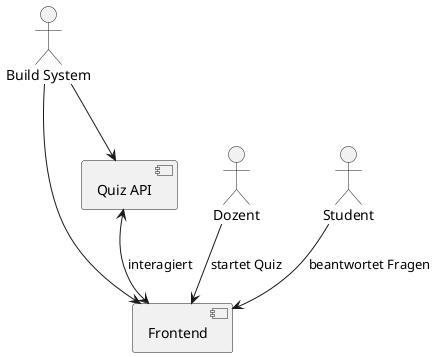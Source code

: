@startuml
[Frontend] as frontend
[Quiz API] as api
:Dozent:
:Student:
:Build System: as build

build --> api
build --> frontend
api <--> frontend : interagiert
Dozent --> frontend : startet Quiz
Student --> frontend : beantwortet Fragen
@enduml
